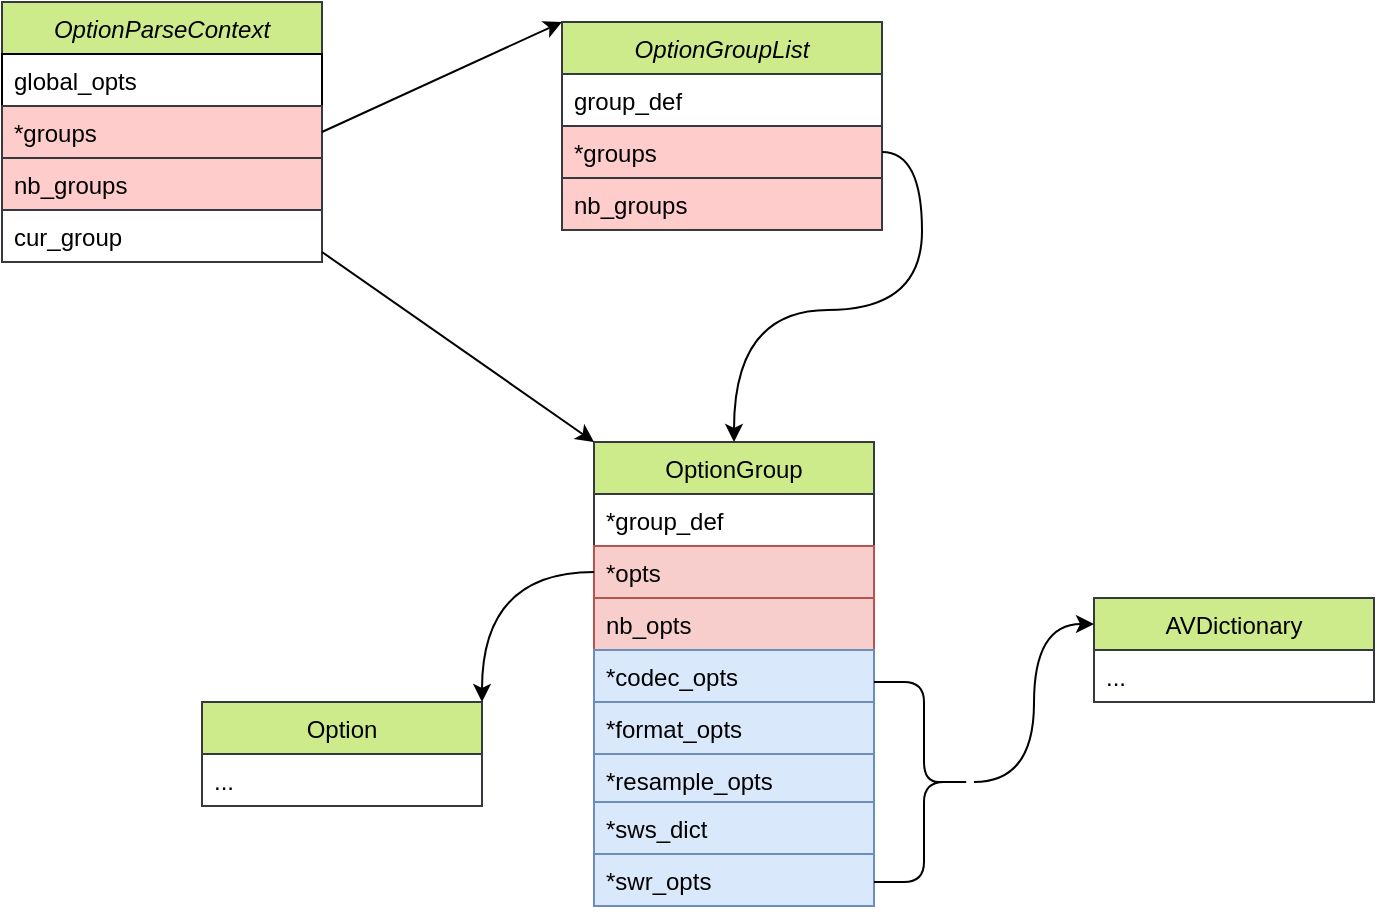 <mxfile version="13.10.6" type="github">
  <diagram id="C5RBs43oDa-KdzZeNtuy" name="Page-1">
    <mxGraphModel dx="1422" dy="762" grid="1" gridSize="10" guides="1" tooltips="1" connect="1" arrows="1" fold="1" page="1" pageScale="1" pageWidth="827" pageHeight="1169" math="0" shadow="0">
      <root>
        <mxCell id="WIyWlLk6GJQsqaUBKTNV-0" />
        <mxCell id="WIyWlLk6GJQsqaUBKTNV-1" parent="WIyWlLk6GJQsqaUBKTNV-0" />
        <mxCell id="zkfFHV4jXpPFQw0GAbJ--0" value="OptionParseContext" style="swimlane;fontStyle=2;align=center;verticalAlign=top;childLayout=stackLayout;horizontal=1;startSize=26;horizontalStack=0;resizeParent=1;resizeLast=0;collapsible=1;marginBottom=0;rounded=0;shadow=0;strokeWidth=1;fillColor=#cdeb8b;strokeColor=#36393d;" parent="WIyWlLk6GJQsqaUBKTNV-1" vertex="1">
          <mxGeometry x="120" y="90" width="160" height="130" as="geometry">
            <mxRectangle x="230" y="140" width="160" height="26" as="alternateBounds" />
          </mxGeometry>
        </mxCell>
        <mxCell id="zkfFHV4jXpPFQw0GAbJ--1" value="global_opts" style="text;align=left;verticalAlign=top;spacingLeft=4;spacingRight=4;overflow=hidden;rotatable=0;points=[[0,0.5],[1,0.5]];portConstraint=eastwest;strokeColor=#000000;" parent="zkfFHV4jXpPFQw0GAbJ--0" vertex="1">
          <mxGeometry y="26" width="160" height="26" as="geometry" />
        </mxCell>
        <mxCell id="zkfFHV4jXpPFQw0GAbJ--2" value="*groups" style="text;align=left;verticalAlign=top;spacingLeft=4;spacingRight=4;overflow=hidden;rotatable=0;points=[[0,0.5],[1,0.5]];portConstraint=eastwest;rounded=0;shadow=0;html=0;strokeColor=#36393d;fillColor=#ffcccc;" parent="zkfFHV4jXpPFQw0GAbJ--0" vertex="1">
          <mxGeometry y="52" width="160" height="26" as="geometry" />
        </mxCell>
        <mxCell id="zkfFHV4jXpPFQw0GAbJ--3" value="nb_groups" style="text;align=left;verticalAlign=top;spacingLeft=4;spacingRight=4;overflow=hidden;rotatable=0;points=[[0,0.5],[1,0.5]];portConstraint=eastwest;rounded=0;shadow=0;html=0;fillColor=#ffcccc;strokeColor=#36393d;" parent="zkfFHV4jXpPFQw0GAbJ--0" vertex="1">
          <mxGeometry y="78" width="160" height="26" as="geometry" />
        </mxCell>
        <mxCell id="TLvipWy4CKrnre6s3CON-38" value="cur_group" style="text;align=left;verticalAlign=top;spacingLeft=4;spacingRight=4;overflow=hidden;rotatable=0;points=[[0,0.5],[1,0.5]];portConstraint=eastwest;rounded=0;shadow=0;html=0;strokeColor=#36393d;" vertex="1" parent="zkfFHV4jXpPFQw0GAbJ--0">
          <mxGeometry y="104" width="160" height="26" as="geometry" />
        </mxCell>
        <mxCell id="TLvipWy4CKrnre6s3CON-1" value="OptionGroupList" style="swimlane;fontStyle=2;align=center;verticalAlign=top;childLayout=stackLayout;horizontal=1;startSize=26;horizontalStack=0;resizeParent=1;resizeLast=0;collapsible=1;marginBottom=0;rounded=0;shadow=0;strokeWidth=1;fillColor=#cdeb8b;strokeColor=#36393d;" vertex="1" parent="WIyWlLk6GJQsqaUBKTNV-1">
          <mxGeometry x="400" y="100" width="160" height="104" as="geometry">
            <mxRectangle x="230" y="140" width="160" height="26" as="alternateBounds" />
          </mxGeometry>
        </mxCell>
        <mxCell id="TLvipWy4CKrnre6s3CON-2" value="group_def" style="text;align=left;verticalAlign=top;spacingLeft=4;spacingRight=4;overflow=hidden;rotatable=0;points=[[0,0.5],[1,0.5]];portConstraint=eastwest;" vertex="1" parent="TLvipWy4CKrnre6s3CON-1">
          <mxGeometry y="26" width="160" height="26" as="geometry" />
        </mxCell>
        <mxCell id="TLvipWy4CKrnre6s3CON-3" value="*groups" style="text;align=left;verticalAlign=top;spacingLeft=4;spacingRight=4;overflow=hidden;rotatable=0;points=[[0,0.5],[1,0.5]];portConstraint=eastwest;rounded=0;shadow=0;html=0;strokeColor=#36393d;fillColor=#ffcccc;" vertex="1" parent="TLvipWy4CKrnre6s3CON-1">
          <mxGeometry y="52" width="160" height="26" as="geometry" />
        </mxCell>
        <mxCell id="TLvipWy4CKrnre6s3CON-4" value="nb_groups" style="text;align=left;verticalAlign=top;spacingLeft=4;spacingRight=4;overflow=hidden;rotatable=0;points=[[0,0.5],[1,0.5]];portConstraint=eastwest;rounded=0;shadow=0;html=0;fillColor=#ffcccc;strokeColor=#36393d;" vertex="1" parent="TLvipWy4CKrnre6s3CON-1">
          <mxGeometry y="78" width="160" height="26" as="geometry" />
        </mxCell>
        <mxCell id="TLvipWy4CKrnre6s3CON-7" style="rounded=0;orthogonalLoop=1;jettySize=auto;html=1;entryX=0;entryY=0;entryDx=0;entryDy=0;exitX=1;exitY=0.5;exitDx=0;exitDy=0;" edge="1" parent="WIyWlLk6GJQsqaUBKTNV-1" source="zkfFHV4jXpPFQw0GAbJ--2" target="TLvipWy4CKrnre6s3CON-1">
          <mxGeometry relative="1" as="geometry" />
        </mxCell>
        <mxCell id="TLvipWy4CKrnre6s3CON-18" value="OptionGroup" style="swimlane;fontStyle=0;childLayout=stackLayout;horizontal=1;startSize=26;fillColor=#cdeb8b;horizontalStack=0;resizeParent=1;resizeParentMax=0;resizeLast=0;collapsible=1;marginBottom=0;strokeColor=#36393d;" vertex="1" parent="WIyWlLk6GJQsqaUBKTNV-1">
          <mxGeometry x="416" y="310" width="140" height="232" as="geometry" />
        </mxCell>
        <mxCell id="TLvipWy4CKrnre6s3CON-19" value="*group_def" style="text;strokeColor=none;fillColor=none;align=left;verticalAlign=top;spacingLeft=4;spacingRight=4;overflow=hidden;rotatable=0;points=[[0,0.5],[1,0.5]];portConstraint=eastwest;" vertex="1" parent="TLvipWy4CKrnre6s3CON-18">
          <mxGeometry y="26" width="140" height="26" as="geometry" />
        </mxCell>
        <mxCell id="TLvipWy4CKrnre6s3CON-20" value="*opts" style="text;strokeColor=#b85450;fillColor=#f8cecc;align=left;verticalAlign=top;spacingLeft=4;spacingRight=4;overflow=hidden;rotatable=0;points=[[0,0.5],[1,0.5]];portConstraint=eastwest;" vertex="1" parent="TLvipWy4CKrnre6s3CON-18">
          <mxGeometry y="52" width="140" height="26" as="geometry" />
        </mxCell>
        <mxCell id="TLvipWy4CKrnre6s3CON-21" value="nb_opts" style="text;strokeColor=#b85450;fillColor=#f8cecc;align=left;verticalAlign=top;spacingLeft=4;spacingRight=4;overflow=hidden;rotatable=0;points=[[0,0.5],[1,0.5]];portConstraint=eastwest;" vertex="1" parent="TLvipWy4CKrnre6s3CON-18">
          <mxGeometry y="78" width="140" height="26" as="geometry" />
        </mxCell>
        <mxCell id="TLvipWy4CKrnre6s3CON-23" value="*codec_opts" style="text;strokeColor=#6c8ebf;fillColor=#dae8fc;align=left;verticalAlign=top;spacingLeft=4;spacingRight=4;overflow=hidden;rotatable=0;points=[[0,0.5],[1,0.5]];portConstraint=eastwest;" vertex="1" parent="TLvipWy4CKrnre6s3CON-18">
          <mxGeometry y="104" width="140" height="26" as="geometry" />
        </mxCell>
        <mxCell id="TLvipWy4CKrnre6s3CON-27" value="*format_opts" style="text;strokeColor=#6c8ebf;fillColor=#dae8fc;align=left;verticalAlign=top;spacingLeft=4;spacingRight=4;overflow=hidden;rotatable=0;points=[[0,0.5],[1,0.5]];portConstraint=eastwest;" vertex="1" parent="TLvipWy4CKrnre6s3CON-18">
          <mxGeometry y="130" width="140" height="26" as="geometry" />
        </mxCell>
        <mxCell id="TLvipWy4CKrnre6s3CON-26" value="*resample_opts" style="text;strokeColor=#6c8ebf;fillColor=#dae8fc;align=left;verticalAlign=top;spacingLeft=4;spacingRight=4;overflow=hidden;rotatable=0;points=[[0,0.5],[1,0.5]];portConstraint=eastwest;" vertex="1" parent="TLvipWy4CKrnre6s3CON-18">
          <mxGeometry y="156" width="140" height="24" as="geometry" />
        </mxCell>
        <mxCell id="TLvipWy4CKrnre6s3CON-25" value="*sws_dict" style="text;strokeColor=#6c8ebf;fillColor=#dae8fc;align=left;verticalAlign=top;spacingLeft=4;spacingRight=4;overflow=hidden;rotatable=0;points=[[0,0.5],[1,0.5]];portConstraint=eastwest;" vertex="1" parent="TLvipWy4CKrnre6s3CON-18">
          <mxGeometry y="180" width="140" height="26" as="geometry" />
        </mxCell>
        <mxCell id="TLvipWy4CKrnre6s3CON-24" value="*swr_opts" style="text;strokeColor=#6c8ebf;fillColor=#dae8fc;align=left;verticalAlign=top;spacingLeft=4;spacingRight=4;overflow=hidden;rotatable=0;points=[[0,0.5],[1,0.5]];portConstraint=eastwest;" vertex="1" parent="TLvipWy4CKrnre6s3CON-18">
          <mxGeometry y="206" width="140" height="26" as="geometry" />
        </mxCell>
        <mxCell id="TLvipWy4CKrnre6s3CON-22" style="edgeStyle=orthogonalEdgeStyle;rounded=0;orthogonalLoop=1;jettySize=auto;html=1;entryX=0.5;entryY=0;entryDx=0;entryDy=0;exitX=1;exitY=0.5;exitDx=0;exitDy=0;curved=1;" edge="1" parent="WIyWlLk6GJQsqaUBKTNV-1" source="TLvipWy4CKrnre6s3CON-3" target="TLvipWy4CKrnre6s3CON-18">
          <mxGeometry relative="1" as="geometry" />
        </mxCell>
        <mxCell id="TLvipWy4CKrnre6s3CON-28" value="AVDictionary" style="swimlane;fontStyle=0;childLayout=stackLayout;horizontal=1;startSize=26;fillColor=#cdeb8b;horizontalStack=0;resizeParent=1;resizeParentMax=0;resizeLast=0;collapsible=1;marginBottom=0;strokeColor=#36393d;" vertex="1" parent="WIyWlLk6GJQsqaUBKTNV-1">
          <mxGeometry x="666" y="388" width="140" height="52" as="geometry" />
        </mxCell>
        <mxCell id="TLvipWy4CKrnre6s3CON-31" value="..." style="text;strokeColor=none;fillColor=none;align=left;verticalAlign=top;spacingLeft=4;spacingRight=4;overflow=hidden;rotatable=0;points=[[0,0.5],[1,0.5]];portConstraint=eastwest;" vertex="1" parent="TLvipWy4CKrnre6s3CON-28">
          <mxGeometry y="26" width="140" height="26" as="geometry" />
        </mxCell>
        <mxCell id="TLvipWy4CKrnre6s3CON-33" style="edgeStyle=orthogonalEdgeStyle;curved=1;rounded=0;orthogonalLoop=1;jettySize=auto;html=1;entryX=0;entryY=0.25;entryDx=0;entryDy=0;" edge="1" parent="WIyWlLk6GJQsqaUBKTNV-1" source="TLvipWy4CKrnre6s3CON-32" target="TLvipWy4CKrnre6s3CON-28">
          <mxGeometry relative="1" as="geometry" />
        </mxCell>
        <mxCell id="TLvipWy4CKrnre6s3CON-32" value="" style="shape=curlyBracket;whiteSpace=wrap;html=1;rounded=1;strokeColor=#000000;fillColor=#ffffff;rotation=-180;" vertex="1" parent="WIyWlLk6GJQsqaUBKTNV-1">
          <mxGeometry x="556" y="430" width="50" height="100" as="geometry" />
        </mxCell>
        <mxCell id="TLvipWy4CKrnre6s3CON-34" value="Option" style="swimlane;fontStyle=0;childLayout=stackLayout;horizontal=1;startSize=26;fillColor=#cdeb8b;horizontalStack=0;resizeParent=1;resizeParentMax=0;resizeLast=0;collapsible=1;marginBottom=0;strokeColor=#36393d;" vertex="1" parent="WIyWlLk6GJQsqaUBKTNV-1">
          <mxGeometry x="220" y="440" width="140" height="52" as="geometry" />
        </mxCell>
        <mxCell id="TLvipWy4CKrnre6s3CON-35" value="..." style="text;strokeColor=none;fillColor=none;align=left;verticalAlign=top;spacingLeft=4;spacingRight=4;overflow=hidden;rotatable=0;points=[[0,0.5],[1,0.5]];portConstraint=eastwest;" vertex="1" parent="TLvipWy4CKrnre6s3CON-34">
          <mxGeometry y="26" width="140" height="26" as="geometry" />
        </mxCell>
        <mxCell id="TLvipWy4CKrnre6s3CON-36" style="edgeStyle=orthogonalEdgeStyle;curved=1;rounded=0;orthogonalLoop=1;jettySize=auto;html=1;entryX=1;entryY=0;entryDx=0;entryDy=0;" edge="1" parent="WIyWlLk6GJQsqaUBKTNV-1" source="TLvipWy4CKrnre6s3CON-20" target="TLvipWy4CKrnre6s3CON-34">
          <mxGeometry relative="1" as="geometry" />
        </mxCell>
        <mxCell id="TLvipWy4CKrnre6s3CON-37" style="rounded=0;orthogonalLoop=1;jettySize=auto;html=1;entryX=0;entryY=0;entryDx=0;entryDy=0;exitX=1;exitY=0.5;exitDx=0;exitDy=0;" edge="1" parent="WIyWlLk6GJQsqaUBKTNV-1" target="TLvipWy4CKrnre6s3CON-18">
          <mxGeometry relative="1" as="geometry">
            <mxPoint x="280" y="215" as="sourcePoint" />
          </mxGeometry>
        </mxCell>
      </root>
    </mxGraphModel>
  </diagram>
</mxfile>
